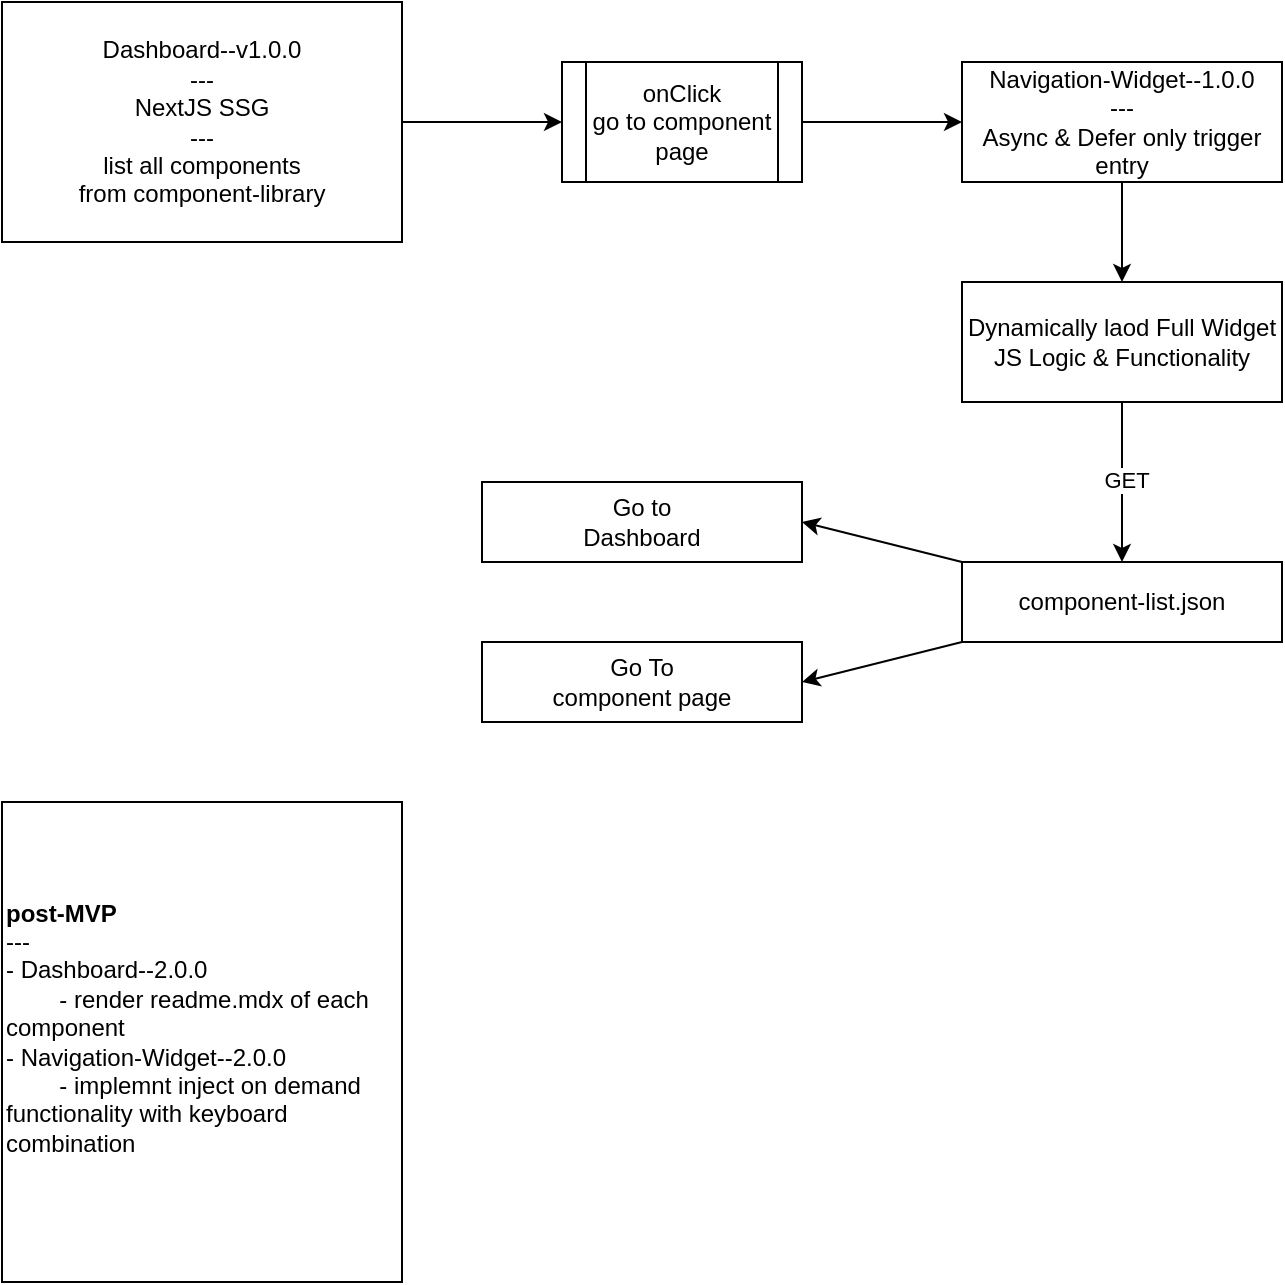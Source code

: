 <mxfile>
    <diagram id="xrXuKmvYjQHyGIbYTwaB" name="Page-1">
        <mxGraphModel dx="1431" dy="870" grid="1" gridSize="10" guides="1" tooltips="1" connect="1" arrows="1" fold="1" page="1" pageScale="1" pageWidth="827" pageHeight="1169" math="0" shadow="0">
            <root>
                <mxCell id="0"/>
                <mxCell id="1" parent="0"/>
                <mxCell id="4" style="edgeStyle=none;html=1;entryX=0;entryY=0.5;entryDx=0;entryDy=0;" edge="1" parent="1" source="2" target="3">
                    <mxGeometry relative="1" as="geometry"/>
                </mxCell>
                <mxCell id="2" value="Dashboard--v1.0.0&lt;br&gt;---&lt;br&gt;NextJS SSG&lt;br&gt;---&lt;br&gt;list all components&lt;br&gt;from component-library" style="whiteSpace=wrap;html=1;" vertex="1" parent="1">
                    <mxGeometry x="80" y="200" width="200" height="120" as="geometry"/>
                </mxCell>
                <mxCell id="7" style="edgeStyle=none;html=1;" edge="1" parent="1" source="3" target="6">
                    <mxGeometry relative="1" as="geometry"/>
                </mxCell>
                <mxCell id="3" value="onClick&lt;br&gt;go to component page&lt;br&gt;" style="shape=process;whiteSpace=wrap;html=1;backgroundOutline=1;" vertex="1" parent="1">
                    <mxGeometry x="360" y="230" width="120" height="60" as="geometry"/>
                </mxCell>
                <mxCell id="9" style="edgeStyle=none;html=1;entryX=0.5;entryY=0;entryDx=0;entryDy=0;" edge="1" parent="1" source="6" target="8">
                    <mxGeometry relative="1" as="geometry"/>
                </mxCell>
                <mxCell id="6" value="Navigation-Widget--1.0.0&lt;br&gt;---&lt;br&gt;Async &amp;amp; Defer only trigger entry" style="whiteSpace=wrap;html=1;" vertex="1" parent="1">
                    <mxGeometry x="560" y="230" width="160" height="60" as="geometry"/>
                </mxCell>
                <mxCell id="11" style="edgeStyle=none;html=1;entryX=0.5;entryY=0;entryDx=0;entryDy=0;" edge="1" parent="1" source="8" target="10">
                    <mxGeometry relative="1" as="geometry"/>
                </mxCell>
                <mxCell id="12" value="GET" style="edgeLabel;html=1;align=center;verticalAlign=middle;resizable=0;points=[];" vertex="1" connectable="0" parent="11">
                    <mxGeometry x="-0.025" y="2" relative="1" as="geometry">
                        <mxPoint as="offset"/>
                    </mxGeometry>
                </mxCell>
                <mxCell id="8" value="Dynamically laod Full Widget JS Logic &amp;amp; Functionality" style="whiteSpace=wrap;html=1;" vertex="1" parent="1">
                    <mxGeometry x="560" y="340" width="160" height="60" as="geometry"/>
                </mxCell>
                <mxCell id="14" style="edgeStyle=none;html=1;entryX=1;entryY=0.5;entryDx=0;entryDy=0;" edge="1" parent="1" source="10" target="13">
                    <mxGeometry relative="1" as="geometry"/>
                </mxCell>
                <mxCell id="16" style="edgeStyle=none;html=1;entryX=1;entryY=0.5;entryDx=0;entryDy=0;" edge="1" parent="1" source="10" target="15">
                    <mxGeometry relative="1" as="geometry"/>
                </mxCell>
                <mxCell id="10" value="component-list.json" style="whiteSpace=wrap;html=1;" vertex="1" parent="1">
                    <mxGeometry x="560" y="480" width="160" height="40" as="geometry"/>
                </mxCell>
                <mxCell id="13" value="Go to&lt;br&gt;Dashboard" style="whiteSpace=wrap;html=1;" vertex="1" parent="1">
                    <mxGeometry x="320" y="440" width="160" height="40" as="geometry"/>
                </mxCell>
                <mxCell id="15" value="Go To&lt;br&gt;component page" style="whiteSpace=wrap;html=1;" vertex="1" parent="1">
                    <mxGeometry x="320" y="520" width="160" height="40" as="geometry"/>
                </mxCell>
                <mxCell id="17" value="&lt;b&gt;post-MVP&lt;/b&gt;&lt;br&gt;---&lt;br&gt;- Dashboard--2.0.0&lt;br&gt;&lt;span style=&quot;white-space: pre;&quot;&gt;&#9;&lt;/span&gt;- render readme.mdx of each component&lt;br&gt;- Navigation-Widget--2.0.0&lt;br&gt;&lt;span style=&quot;white-space: pre;&quot;&gt;&#9;&lt;/span&gt;- implemnt inject on demand functionality with keyboard combination&lt;br&gt;&lt;br&gt;" style="whiteSpace=wrap;html=1;align=left;" vertex="1" parent="1">
                    <mxGeometry x="80" y="600" width="200" height="240" as="geometry"/>
                </mxCell>
            </root>
        </mxGraphModel>
    </diagram>
</mxfile>